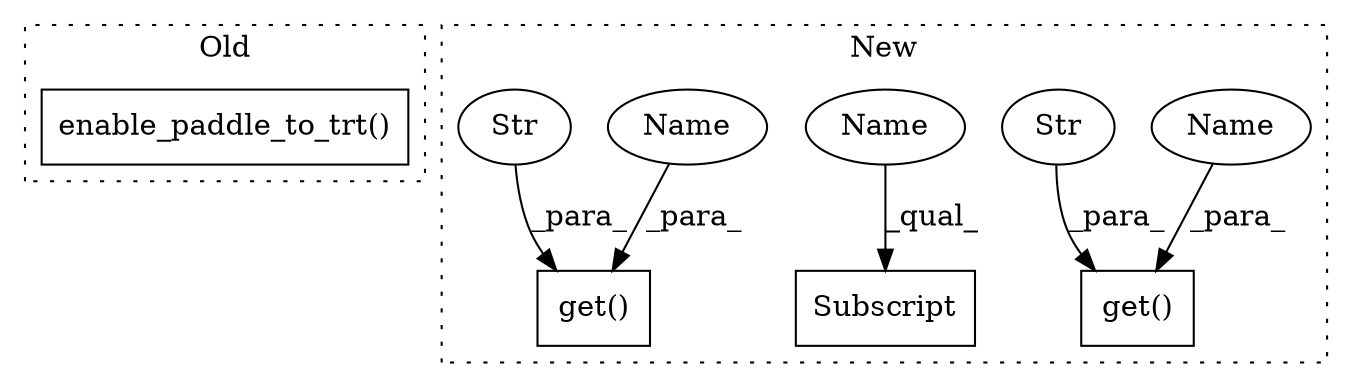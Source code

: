 digraph G {
subgraph cluster0 {
1 [label="enable_paddle_to_trt()" a="75" s="4686" l="29" shape="box"];
label = "Old";
style="dotted";
}
subgraph cluster1 {
2 [label="get()" a="75" s="5715,5747" l="15,1" shape="box"];
3 [label="get()" a="75" s="5750,5782" l="15,1" shape="box"];
4 [label="Str" a="66" s="5730" l="11" shape="ellipse"];
5 [label="Str" a="66" s="5765" l="11" shape="ellipse"];
6 [label="Subscript" a="63" s="5690,0" l="23,0" shape="box"];
7 [label="Name" a="87" s="5690" l="10" shape="ellipse"];
8 [label="Name" a="87" s="5743" l="4" shape="ellipse"];
9 [label="Name" a="87" s="5778" l="4" shape="ellipse"];
label = "New";
style="dotted";
}
4 -> 2 [label="_para_"];
5 -> 3 [label="_para_"];
7 -> 6 [label="_qual_"];
8 -> 2 [label="_para_"];
9 -> 3 [label="_para_"];
}